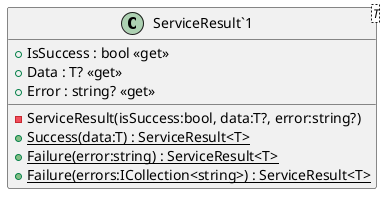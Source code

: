 @startuml
class "ServiceResult`1"<T> {
    + IsSuccess : bool <<get>>
    + Data : T? <<get>>
    + Error : string? <<get>>
    - ServiceResult(isSuccess:bool, data:T?, error:string?)
    + {static} Success(data:T) : ServiceResult<T>
    + {static} Failure(error:string) : ServiceResult<T>
    + {static} Failure(errors:ICollection<string>) : ServiceResult<T>
}
@enduml

